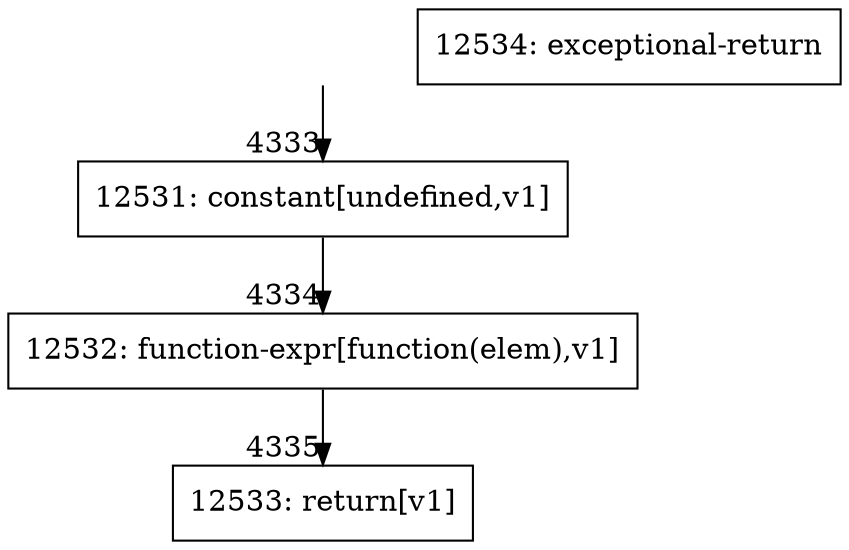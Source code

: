 digraph {
rankdir="TD"
BB_entry281[shape=none,label=""];
BB_entry281 -> BB4333 [tailport=s, headport=n, headlabel="    4333"]
BB4333 [shape=record label="{12531: constant[undefined,v1]}" ] 
BB4333 -> BB4334 [tailport=s, headport=n, headlabel="      4334"]
BB4334 [shape=record label="{12532: function-expr[function(elem),v1]}" ] 
BB4334 -> BB4335 [tailport=s, headport=n, headlabel="      4335"]
BB4335 [shape=record label="{12533: return[v1]}" ] 
BB4336 [shape=record label="{12534: exceptional-return}" ] 
}
